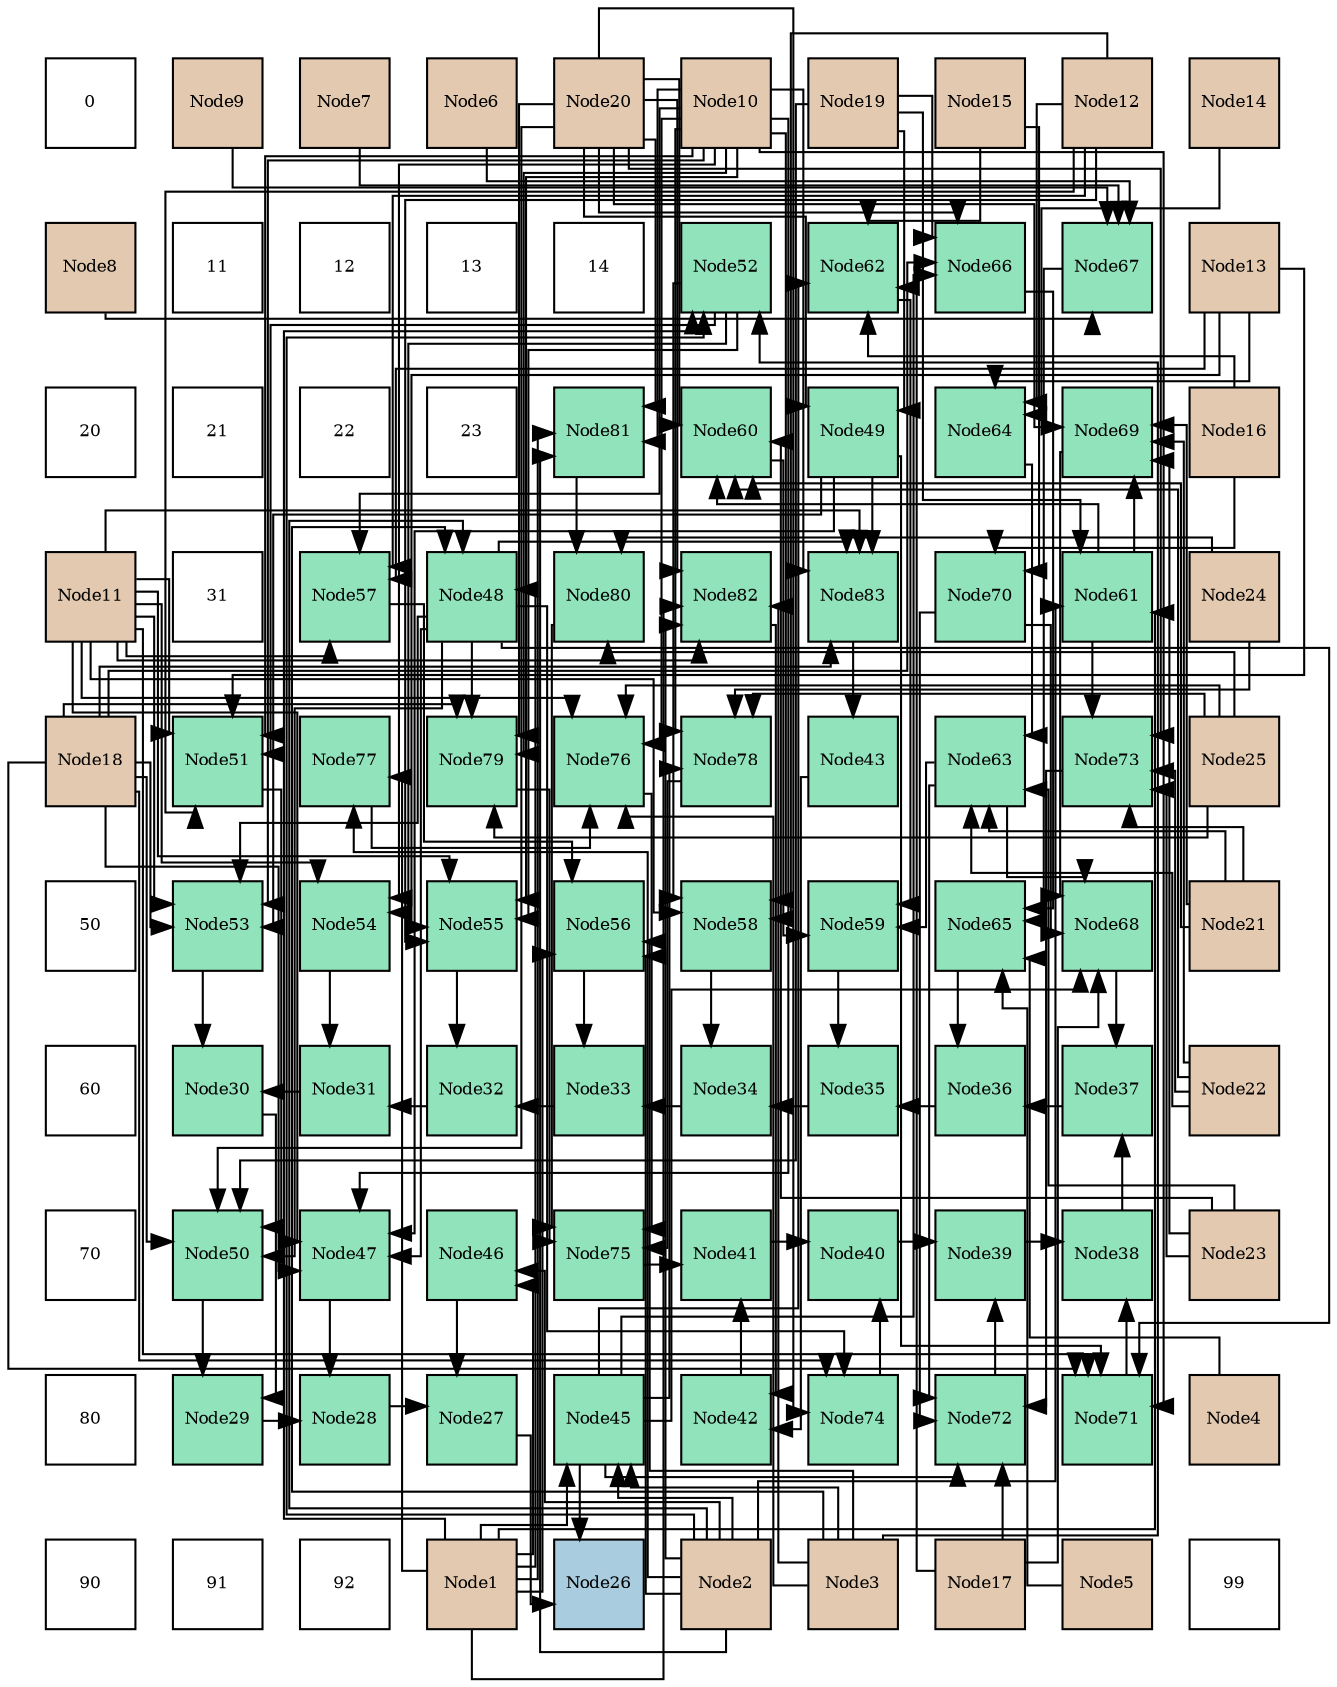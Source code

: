 digraph layout{
 rankdir=TB;
 splines=ortho;
 node [style=filled shape=square fixedsize=true width=0.6];
0[label="0", fontsize=8, fillcolor="#ffffff"];
1[label="Node9", fontsize=8, fillcolor="#e3c9af"];
2[label="Node7", fontsize=8, fillcolor="#e3c9af"];
3[label="Node6", fontsize=8, fillcolor="#e3c9af"];
4[label="Node20", fontsize=8, fillcolor="#e3c9af"];
5[label="Node10", fontsize=8, fillcolor="#e3c9af"];
6[label="Node19", fontsize=8, fillcolor="#e3c9af"];
7[label="Node15", fontsize=8, fillcolor="#e3c9af"];
8[label="Node12", fontsize=8, fillcolor="#e3c9af"];
9[label="Node14", fontsize=8, fillcolor="#e3c9af"];
10[label="Node8", fontsize=8, fillcolor="#e3c9af"];
11[label="11", fontsize=8, fillcolor="#ffffff"];
12[label="12", fontsize=8, fillcolor="#ffffff"];
13[label="13", fontsize=8, fillcolor="#ffffff"];
14[label="14", fontsize=8, fillcolor="#ffffff"];
15[label="Node52", fontsize=8, fillcolor="#91e3bb"];
16[label="Node62", fontsize=8, fillcolor="#91e3bb"];
17[label="Node66", fontsize=8, fillcolor="#91e3bb"];
18[label="Node67", fontsize=8, fillcolor="#91e3bb"];
19[label="Node13", fontsize=8, fillcolor="#e3c9af"];
20[label="20", fontsize=8, fillcolor="#ffffff"];
21[label="21", fontsize=8, fillcolor="#ffffff"];
22[label="22", fontsize=8, fillcolor="#ffffff"];
23[label="23", fontsize=8, fillcolor="#ffffff"];
24[label="Node81", fontsize=8, fillcolor="#91e3bb"];
25[label="Node60", fontsize=8, fillcolor="#91e3bb"];
26[label="Node49", fontsize=8, fillcolor="#91e3bb"];
27[label="Node64", fontsize=8, fillcolor="#91e3bb"];
28[label="Node69", fontsize=8, fillcolor="#91e3bb"];
29[label="Node16", fontsize=8, fillcolor="#e3c9af"];
30[label="Node11", fontsize=8, fillcolor="#e3c9af"];
31[label="31", fontsize=8, fillcolor="#ffffff"];
32[label="Node57", fontsize=8, fillcolor="#91e3bb"];
33[label="Node48", fontsize=8, fillcolor="#91e3bb"];
34[label="Node80", fontsize=8, fillcolor="#91e3bb"];
35[label="Node82", fontsize=8, fillcolor="#91e3bb"];
36[label="Node83", fontsize=8, fillcolor="#91e3bb"];
37[label="Node70", fontsize=8, fillcolor="#91e3bb"];
38[label="Node61", fontsize=8, fillcolor="#91e3bb"];
39[label="Node24", fontsize=8, fillcolor="#e3c9af"];
40[label="Node18", fontsize=8, fillcolor="#e3c9af"];
41[label="Node51", fontsize=8, fillcolor="#91e3bb"];
42[label="Node77", fontsize=8, fillcolor="#91e3bb"];
43[label="Node79", fontsize=8, fillcolor="#91e3bb"];
44[label="Node76", fontsize=8, fillcolor="#91e3bb"];
45[label="Node78", fontsize=8, fillcolor="#91e3bb"];
46[label="Node43", fontsize=8, fillcolor="#91e3bb"];
47[label="Node63", fontsize=8, fillcolor="#91e3bb"];
48[label="Node73", fontsize=8, fillcolor="#91e3bb"];
49[label="Node25", fontsize=8, fillcolor="#e3c9af"];
50[label="50", fontsize=8, fillcolor="#ffffff"];
51[label="Node53", fontsize=8, fillcolor="#91e3bb"];
52[label="Node54", fontsize=8, fillcolor="#91e3bb"];
53[label="Node55", fontsize=8, fillcolor="#91e3bb"];
54[label="Node56", fontsize=8, fillcolor="#91e3bb"];
55[label="Node58", fontsize=8, fillcolor="#91e3bb"];
56[label="Node59", fontsize=8, fillcolor="#91e3bb"];
57[label="Node65", fontsize=8, fillcolor="#91e3bb"];
58[label="Node68", fontsize=8, fillcolor="#91e3bb"];
59[label="Node21", fontsize=8, fillcolor="#e3c9af"];
60[label="60", fontsize=8, fillcolor="#ffffff"];
61[label="Node30", fontsize=8, fillcolor="#91e3bb"];
62[label="Node31", fontsize=8, fillcolor="#91e3bb"];
63[label="Node32", fontsize=8, fillcolor="#91e3bb"];
64[label="Node33", fontsize=8, fillcolor="#91e3bb"];
65[label="Node34", fontsize=8, fillcolor="#91e3bb"];
66[label="Node35", fontsize=8, fillcolor="#91e3bb"];
67[label="Node36", fontsize=8, fillcolor="#91e3bb"];
68[label="Node37", fontsize=8, fillcolor="#91e3bb"];
69[label="Node22", fontsize=8, fillcolor="#e3c9af"];
70[label="70", fontsize=8, fillcolor="#ffffff"];
71[label="Node50", fontsize=8, fillcolor="#91e3bb"];
72[label="Node47", fontsize=8, fillcolor="#91e3bb"];
73[label="Node46", fontsize=8, fillcolor="#91e3bb"];
74[label="Node75", fontsize=8, fillcolor="#91e3bb"];
75[label="Node41", fontsize=8, fillcolor="#91e3bb"];
76[label="Node40", fontsize=8, fillcolor="#91e3bb"];
77[label="Node39", fontsize=8, fillcolor="#91e3bb"];
78[label="Node38", fontsize=8, fillcolor="#91e3bb"];
79[label="Node23", fontsize=8, fillcolor="#e3c9af"];
80[label="80", fontsize=8, fillcolor="#ffffff"];
81[label="Node29", fontsize=8, fillcolor="#91e3bb"];
82[label="Node28", fontsize=8, fillcolor="#91e3bb"];
83[label="Node27", fontsize=8, fillcolor="#91e3bb"];
84[label="Node45", fontsize=8, fillcolor="#91e3bb"];
85[label="Node42", fontsize=8, fillcolor="#91e3bb"];
86[label="Node74", fontsize=8, fillcolor="#91e3bb"];
87[label="Node72", fontsize=8, fillcolor="#91e3bb"];
88[label="Node71", fontsize=8, fillcolor="#91e3bb"];
89[label="Node4", fontsize=8, fillcolor="#e3c9af"];
90[label="90", fontsize=8, fillcolor="#ffffff"];
91[label="91", fontsize=8, fillcolor="#ffffff"];
92[label="92", fontsize=8, fillcolor="#ffffff"];
93[label="Node1", fontsize=8, fillcolor="#e3c9af"];
94[label="Node26", fontsize=8, fillcolor="#a9ccde"];
95[label="Node2", fontsize=8, fillcolor="#e3c9af"];
96[label="Node3", fontsize=8, fillcolor="#e3c9af"];
97[label="Node17", fontsize=8, fillcolor="#e3c9af"];
98[label="Node5", fontsize=8, fillcolor="#e3c9af"];
99[label="99", fontsize=8, fillcolor="#ffffff"];
edge [constraint=false, style=vis];83 -> 94;
84 -> 94;
82 -> 83;
73 -> 83;
81 -> 82;
72 -> 82;
61 -> 81;
71 -> 81;
62 -> 61;
51 -> 61;
63 -> 62;
52 -> 62;
64 -> 63;
53 -> 63;
65 -> 64;
54 -> 64;
66 -> 65;
55 -> 65;
67 -> 66;
56 -> 66;
68 -> 67;
57 -> 67;
78 -> 68;
58 -> 68;
77 -> 78;
88 -> 78;
76 -> 77;
87 -> 77;
75 -> 76;
86 -> 76;
85 -> 75;
74 -> 75;
46 -> 85;
35 -> 85;
36 -> 46;
41 -> 71;
33 -> 71;
40 -> 71;
6 -> 71;
4 -> 71;
25 -> 56;
16 -> 56;
47 -> 56;
17 -> 57;
18 -> 57;
89 -> 57;
98 -> 57;
47 -> 58;
28 -> 58;
84 -> 58;
37 -> 58;
97 -> 58;
47 -> 87;
48 -> 87;
84 -> 87;
37 -> 87;
97 -> 87;
44 -> 74;
45 -> 74;
43 -> 74;
34 -> 74;
33 -> 72;
26 -> 72;
5 -> 72;
30 -> 72;
40 -> 72;
15 -> 41;
5 -> 41;
30 -> 41;
8 -> 41;
19 -> 41;
33 -> 51;
26 -> 51;
5 -> 51;
30 -> 51;
40 -> 51;
15 -> 52;
5 -> 52;
30 -> 52;
15 -> 53;
5 -> 53;
30 -> 53;
8 -> 53;
19 -> 53;
32 -> 54;
93 -> 54;
95 -> 54;
96 -> 54;
15 -> 55;
5 -> 55;
30 -> 55;
8 -> 55;
38 -> 25;
4 -> 25;
59 -> 25;
69 -> 25;
79 -> 25;
84 -> 16;
7 -> 16;
29 -> 16;
97 -> 16;
27 -> 47;
59 -> 47;
69 -> 47;
79 -> 47;
84 -> 17;
40 -> 17;
6 -> 17;
4 -> 17;
38 -> 28;
4 -> 28;
59 -> 28;
69 -> 28;
79 -> 28;
33 -> 88;
26 -> 88;
5 -> 88;
30 -> 88;
40 -> 88;
38 -> 48;
4 -> 48;
59 -> 48;
69 -> 48;
79 -> 48;
33 -> 86;
40 -> 86;
4 -> 86;
42 -> 44;
96 -> 44;
5 -> 44;
30 -> 44;
49 -> 44;
84 -> 45;
5 -> 45;
39 -> 45;
49 -> 45;
33 -> 43;
5 -> 43;
40 -> 43;
4 -> 43;
49 -> 43;
24 -> 34;
39 -> 34;
49 -> 34;
33 -> 36;
26 -> 36;
5 -> 36;
30 -> 36;
40 -> 36;
93 -> 84;
95 -> 84;
96 -> 84;
93 -> 73;
95 -> 73;
93 -> 33;
95 -> 33;
96 -> 33;
6 -> 26;
4 -> 26;
93 -> 15;
95 -> 15;
96 -> 15;
5 -> 32;
30 -> 32;
8 -> 32;
19 -> 32;
93 -> 38;
95 -> 38;
6 -> 38;
8 -> 27;
19 -> 27;
9 -> 27;
3 -> 18;
2 -> 18;
10 -> 18;
1 -> 18;
7 -> 37;
29 -> 37;
93 -> 42;
95 -> 42;
93 -> 24;
95 -> 24;
5 -> 24;
4 -> 24;
93 -> 35;
95 -> 35;
96 -> 35;
30 -> 35;
4 -> 35;
edge [constraint=true, style=invis];
0 -> 10 -> 20 -> 30 -> 40 -> 50 -> 60 -> 70 -> 80 -> 90;
1 -> 11 -> 21 -> 31 -> 41 -> 51 -> 61 -> 71 -> 81 -> 91;
2 -> 12 -> 22 -> 32 -> 42 -> 52 -> 62 -> 72 -> 82 -> 92;
3 -> 13 -> 23 -> 33 -> 43 -> 53 -> 63 -> 73 -> 83 -> 93;
4 -> 14 -> 24 -> 34 -> 44 -> 54 -> 64 -> 74 -> 84 -> 94;
5 -> 15 -> 25 -> 35 -> 45 -> 55 -> 65 -> 75 -> 85 -> 95;
6 -> 16 -> 26 -> 36 -> 46 -> 56 -> 66 -> 76 -> 86 -> 96;
7 -> 17 -> 27 -> 37 -> 47 -> 57 -> 67 -> 77 -> 87 -> 97;
8 -> 18 -> 28 -> 38 -> 48 -> 58 -> 68 -> 78 -> 88 -> 98;
9 -> 19 -> 29 -> 39 -> 49 -> 59 -> 69 -> 79 -> 89 -> 99;
rank = same {0 -> 1 -> 2 -> 3 -> 4 -> 5 -> 6 -> 7 -> 8 -> 9};
rank = same {10 -> 11 -> 12 -> 13 -> 14 -> 15 -> 16 -> 17 -> 18 -> 19};
rank = same {20 -> 21 -> 22 -> 23 -> 24 -> 25 -> 26 -> 27 -> 28 -> 29};
rank = same {30 -> 31 -> 32 -> 33 -> 34 -> 35 -> 36 -> 37 -> 38 -> 39};
rank = same {40 -> 41 -> 42 -> 43 -> 44 -> 45 -> 46 -> 47 -> 48 -> 49};
rank = same {50 -> 51 -> 52 -> 53 -> 54 -> 55 -> 56 -> 57 -> 58 -> 59};
rank = same {60 -> 61 -> 62 -> 63 -> 64 -> 65 -> 66 -> 67 -> 68 -> 69};
rank = same {70 -> 71 -> 72 -> 73 -> 74 -> 75 -> 76 -> 77 -> 78 -> 79};
rank = same {80 -> 81 -> 82 -> 83 -> 84 -> 85 -> 86 -> 87 -> 88 -> 89};
rank = same {90 -> 91 -> 92 -> 93 -> 94 -> 95 -> 96 -> 97 -> 98 -> 99};
}
